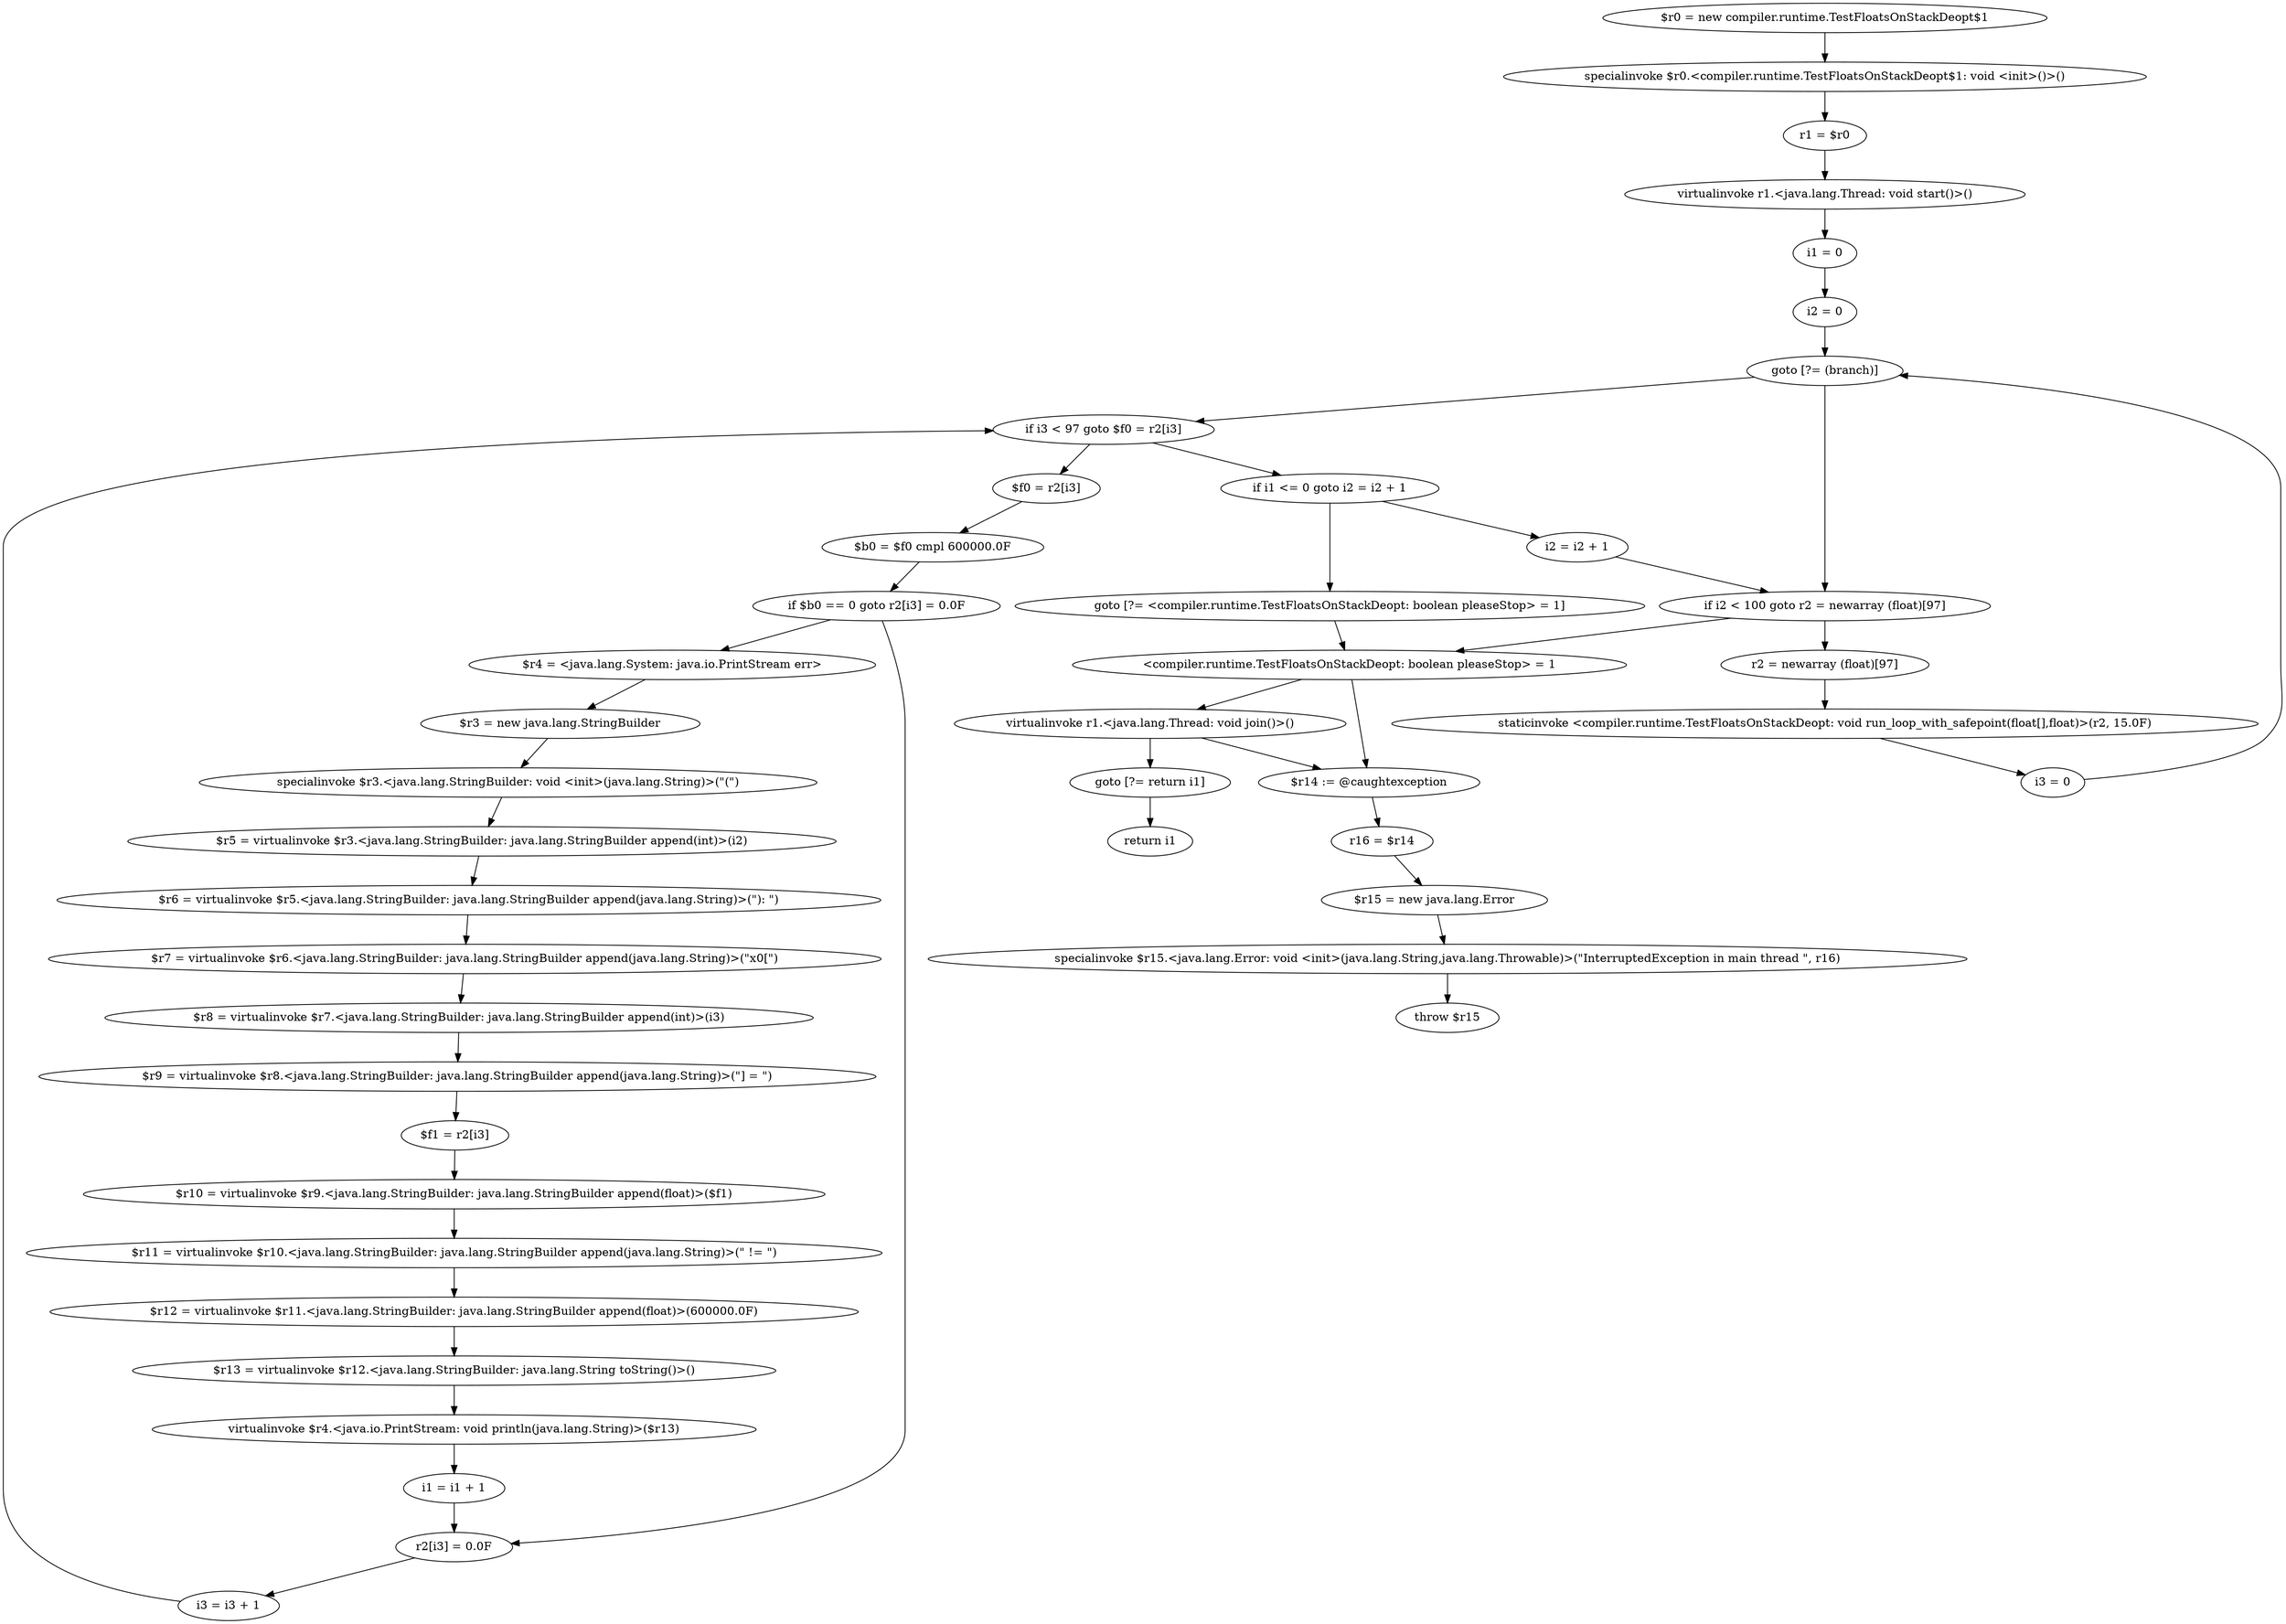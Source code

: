 digraph "unitGraph" {
    "$r0 = new compiler.runtime.TestFloatsOnStackDeopt$1"
    "specialinvoke $r0.<compiler.runtime.TestFloatsOnStackDeopt$1: void <init>()>()"
    "r1 = $r0"
    "virtualinvoke r1.<java.lang.Thread: void start()>()"
    "i1 = 0"
    "i2 = 0"
    "goto [?= (branch)]"
    "r2 = newarray (float)[97]"
    "staticinvoke <compiler.runtime.TestFloatsOnStackDeopt: void run_loop_with_safepoint(float[],float)>(r2, 15.0F)"
    "i3 = 0"
    "$f0 = r2[i3]"
    "$b0 = $f0 cmpl 600000.0F"
    "if $b0 == 0 goto r2[i3] = 0.0F"
    "$r4 = <java.lang.System: java.io.PrintStream err>"
    "$r3 = new java.lang.StringBuilder"
    "specialinvoke $r3.<java.lang.StringBuilder: void <init>(java.lang.String)>(\"(\")"
    "$r5 = virtualinvoke $r3.<java.lang.StringBuilder: java.lang.StringBuilder append(int)>(i2)"
    "$r6 = virtualinvoke $r5.<java.lang.StringBuilder: java.lang.StringBuilder append(java.lang.String)>(\"): \")"
    "$r7 = virtualinvoke $r6.<java.lang.StringBuilder: java.lang.StringBuilder append(java.lang.String)>(\"x0[\")"
    "$r8 = virtualinvoke $r7.<java.lang.StringBuilder: java.lang.StringBuilder append(int)>(i3)"
    "$r9 = virtualinvoke $r8.<java.lang.StringBuilder: java.lang.StringBuilder append(java.lang.String)>(\"] = \")"
    "$f1 = r2[i3]"
    "$r10 = virtualinvoke $r9.<java.lang.StringBuilder: java.lang.StringBuilder append(float)>($f1)"
    "$r11 = virtualinvoke $r10.<java.lang.StringBuilder: java.lang.StringBuilder append(java.lang.String)>(\" != \")"
    "$r12 = virtualinvoke $r11.<java.lang.StringBuilder: java.lang.StringBuilder append(float)>(600000.0F)"
    "$r13 = virtualinvoke $r12.<java.lang.StringBuilder: java.lang.String toString()>()"
    "virtualinvoke $r4.<java.io.PrintStream: void println(java.lang.String)>($r13)"
    "i1 = i1 + 1"
    "r2[i3] = 0.0F"
    "i3 = i3 + 1"
    "if i3 < 97 goto $f0 = r2[i3]"
    "if i1 <= 0 goto i2 = i2 + 1"
    "goto [?= <compiler.runtime.TestFloatsOnStackDeopt: boolean pleaseStop> = 1]"
    "i2 = i2 + 1"
    "if i2 < 100 goto r2 = newarray (float)[97]"
    "<compiler.runtime.TestFloatsOnStackDeopt: boolean pleaseStop> = 1"
    "virtualinvoke r1.<java.lang.Thread: void join()>()"
    "goto [?= return i1]"
    "$r14 := @caughtexception"
    "r16 = $r14"
    "$r15 = new java.lang.Error"
    "specialinvoke $r15.<java.lang.Error: void <init>(java.lang.String,java.lang.Throwable)>(\"InterruptedException in main thread \", r16)"
    "throw $r15"
    "return i1"
    "$r0 = new compiler.runtime.TestFloatsOnStackDeopt$1"->"specialinvoke $r0.<compiler.runtime.TestFloatsOnStackDeopt$1: void <init>()>()";
    "specialinvoke $r0.<compiler.runtime.TestFloatsOnStackDeopt$1: void <init>()>()"->"r1 = $r0";
    "r1 = $r0"->"virtualinvoke r1.<java.lang.Thread: void start()>()";
    "virtualinvoke r1.<java.lang.Thread: void start()>()"->"i1 = 0";
    "i1 = 0"->"i2 = 0";
    "i2 = 0"->"goto [?= (branch)]";
    "goto [?= (branch)]"->"if i2 < 100 goto r2 = newarray (float)[97]";
    "r2 = newarray (float)[97]"->"staticinvoke <compiler.runtime.TestFloatsOnStackDeopt: void run_loop_with_safepoint(float[],float)>(r2, 15.0F)";
    "staticinvoke <compiler.runtime.TestFloatsOnStackDeopt: void run_loop_with_safepoint(float[],float)>(r2, 15.0F)"->"i3 = 0";
    "i3 = 0"->"goto [?= (branch)]";
    "goto [?= (branch)]"->"if i3 < 97 goto $f0 = r2[i3]";
    "$f0 = r2[i3]"->"$b0 = $f0 cmpl 600000.0F";
    "$b0 = $f0 cmpl 600000.0F"->"if $b0 == 0 goto r2[i3] = 0.0F";
    "if $b0 == 0 goto r2[i3] = 0.0F"->"$r4 = <java.lang.System: java.io.PrintStream err>";
    "if $b0 == 0 goto r2[i3] = 0.0F"->"r2[i3] = 0.0F";
    "$r4 = <java.lang.System: java.io.PrintStream err>"->"$r3 = new java.lang.StringBuilder";
    "$r3 = new java.lang.StringBuilder"->"specialinvoke $r3.<java.lang.StringBuilder: void <init>(java.lang.String)>(\"(\")";
    "specialinvoke $r3.<java.lang.StringBuilder: void <init>(java.lang.String)>(\"(\")"->"$r5 = virtualinvoke $r3.<java.lang.StringBuilder: java.lang.StringBuilder append(int)>(i2)";
    "$r5 = virtualinvoke $r3.<java.lang.StringBuilder: java.lang.StringBuilder append(int)>(i2)"->"$r6 = virtualinvoke $r5.<java.lang.StringBuilder: java.lang.StringBuilder append(java.lang.String)>(\"): \")";
    "$r6 = virtualinvoke $r5.<java.lang.StringBuilder: java.lang.StringBuilder append(java.lang.String)>(\"): \")"->"$r7 = virtualinvoke $r6.<java.lang.StringBuilder: java.lang.StringBuilder append(java.lang.String)>(\"x0[\")";
    "$r7 = virtualinvoke $r6.<java.lang.StringBuilder: java.lang.StringBuilder append(java.lang.String)>(\"x0[\")"->"$r8 = virtualinvoke $r7.<java.lang.StringBuilder: java.lang.StringBuilder append(int)>(i3)";
    "$r8 = virtualinvoke $r7.<java.lang.StringBuilder: java.lang.StringBuilder append(int)>(i3)"->"$r9 = virtualinvoke $r8.<java.lang.StringBuilder: java.lang.StringBuilder append(java.lang.String)>(\"] = \")";
    "$r9 = virtualinvoke $r8.<java.lang.StringBuilder: java.lang.StringBuilder append(java.lang.String)>(\"] = \")"->"$f1 = r2[i3]";
    "$f1 = r2[i3]"->"$r10 = virtualinvoke $r9.<java.lang.StringBuilder: java.lang.StringBuilder append(float)>($f1)";
    "$r10 = virtualinvoke $r9.<java.lang.StringBuilder: java.lang.StringBuilder append(float)>($f1)"->"$r11 = virtualinvoke $r10.<java.lang.StringBuilder: java.lang.StringBuilder append(java.lang.String)>(\" != \")";
    "$r11 = virtualinvoke $r10.<java.lang.StringBuilder: java.lang.StringBuilder append(java.lang.String)>(\" != \")"->"$r12 = virtualinvoke $r11.<java.lang.StringBuilder: java.lang.StringBuilder append(float)>(600000.0F)";
    "$r12 = virtualinvoke $r11.<java.lang.StringBuilder: java.lang.StringBuilder append(float)>(600000.0F)"->"$r13 = virtualinvoke $r12.<java.lang.StringBuilder: java.lang.String toString()>()";
    "$r13 = virtualinvoke $r12.<java.lang.StringBuilder: java.lang.String toString()>()"->"virtualinvoke $r4.<java.io.PrintStream: void println(java.lang.String)>($r13)";
    "virtualinvoke $r4.<java.io.PrintStream: void println(java.lang.String)>($r13)"->"i1 = i1 + 1";
    "i1 = i1 + 1"->"r2[i3] = 0.0F";
    "r2[i3] = 0.0F"->"i3 = i3 + 1";
    "i3 = i3 + 1"->"if i3 < 97 goto $f0 = r2[i3]";
    "if i3 < 97 goto $f0 = r2[i3]"->"if i1 <= 0 goto i2 = i2 + 1";
    "if i3 < 97 goto $f0 = r2[i3]"->"$f0 = r2[i3]";
    "if i1 <= 0 goto i2 = i2 + 1"->"goto [?= <compiler.runtime.TestFloatsOnStackDeopt: boolean pleaseStop> = 1]";
    "if i1 <= 0 goto i2 = i2 + 1"->"i2 = i2 + 1";
    "goto [?= <compiler.runtime.TestFloatsOnStackDeopt: boolean pleaseStop> = 1]"->"<compiler.runtime.TestFloatsOnStackDeopt: boolean pleaseStop> = 1";
    "i2 = i2 + 1"->"if i2 < 100 goto r2 = newarray (float)[97]";
    "if i2 < 100 goto r2 = newarray (float)[97]"->"<compiler.runtime.TestFloatsOnStackDeopt: boolean pleaseStop> = 1";
    "if i2 < 100 goto r2 = newarray (float)[97]"->"r2 = newarray (float)[97]";
    "<compiler.runtime.TestFloatsOnStackDeopt: boolean pleaseStop> = 1"->"virtualinvoke r1.<java.lang.Thread: void join()>()";
    "<compiler.runtime.TestFloatsOnStackDeopt: boolean pleaseStop> = 1"->"$r14 := @caughtexception";
    "virtualinvoke r1.<java.lang.Thread: void join()>()"->"goto [?= return i1]";
    "virtualinvoke r1.<java.lang.Thread: void join()>()"->"$r14 := @caughtexception";
    "goto [?= return i1]"->"return i1";
    "$r14 := @caughtexception"->"r16 = $r14";
    "r16 = $r14"->"$r15 = new java.lang.Error";
    "$r15 = new java.lang.Error"->"specialinvoke $r15.<java.lang.Error: void <init>(java.lang.String,java.lang.Throwable)>(\"InterruptedException in main thread \", r16)";
    "specialinvoke $r15.<java.lang.Error: void <init>(java.lang.String,java.lang.Throwable)>(\"InterruptedException in main thread \", r16)"->"throw $r15";
}
